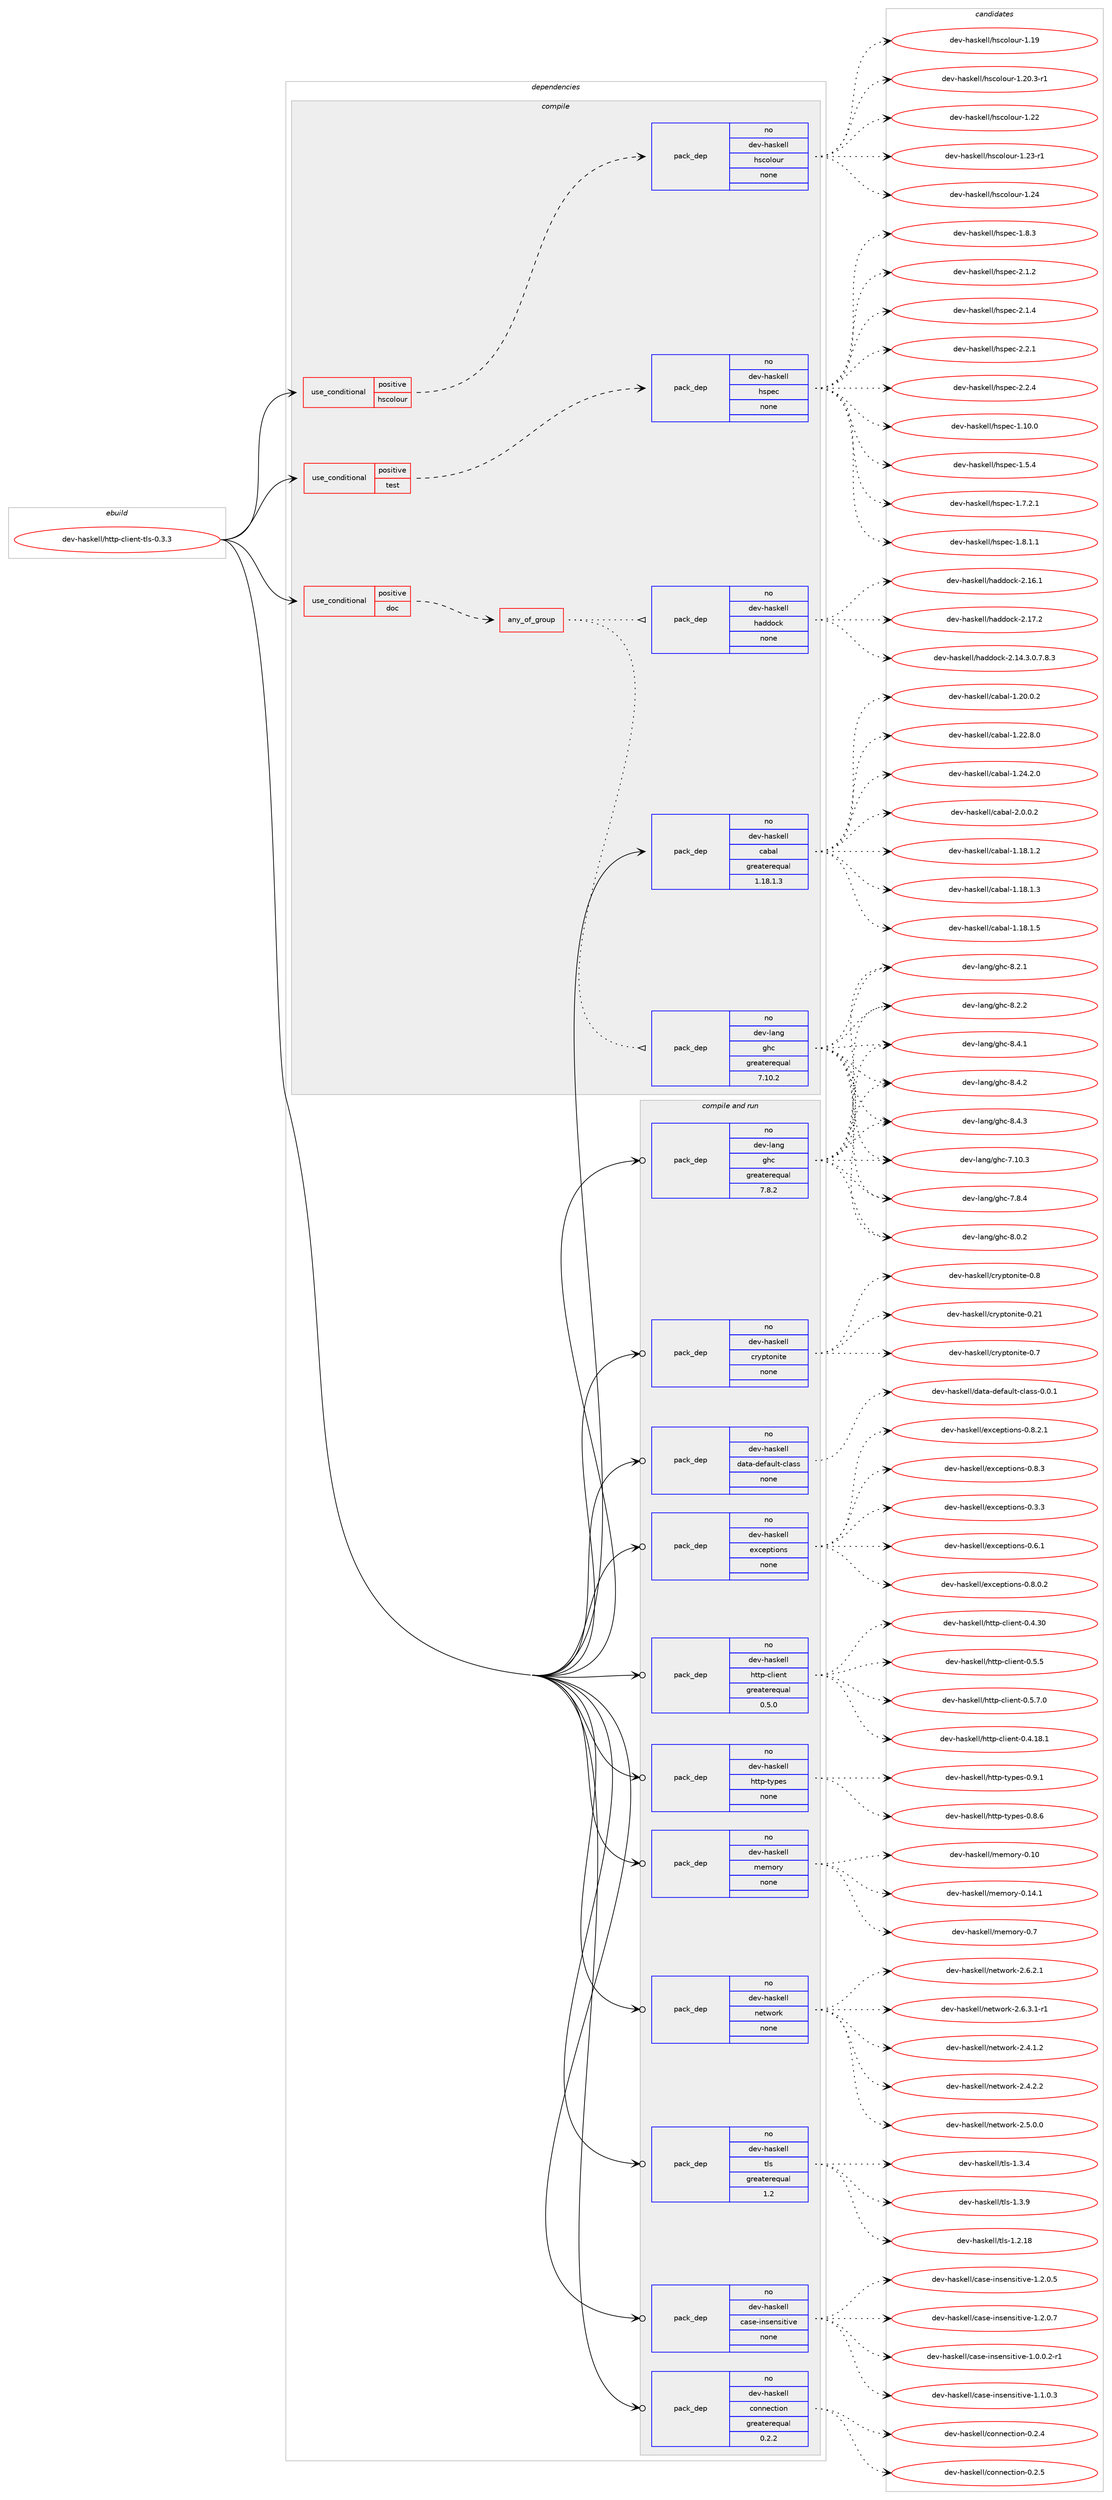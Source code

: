 digraph prolog {

# *************
# Graph options
# *************

newrank=true;
concentrate=true;
compound=true;
graph [rankdir=LR,fontname=Helvetica,fontsize=10,ranksep=1.5];#, ranksep=2.5, nodesep=0.2];
edge  [arrowhead=vee];
node  [fontname=Helvetica,fontsize=10];

# **********
# The ebuild
# **********

subgraph cluster_leftcol {
color=gray;
rank=same;
label=<<i>ebuild</i>>;
id [label="dev-haskell/http-client-tls-0.3.3", color=red, width=4, href="../dev-haskell/http-client-tls-0.3.3.svg"];
}

# ****************
# The dependencies
# ****************

subgraph cluster_midcol {
color=gray;
label=<<i>dependencies</i>>;
subgraph cluster_compile {
fillcolor="#eeeeee";
style=filled;
label=<<i>compile</i>>;
subgraph cond360165 {
dependency1336213 [label=<<TABLE BORDER="0" CELLBORDER="1" CELLSPACING="0" CELLPADDING="4"><TR><TD ROWSPAN="3" CELLPADDING="10">use_conditional</TD></TR><TR><TD>positive</TD></TR><TR><TD>doc</TD></TR></TABLE>>, shape=none, color=red];
subgraph any21102 {
dependency1336214 [label=<<TABLE BORDER="0" CELLBORDER="1" CELLSPACING="0" CELLPADDING="4"><TR><TD CELLPADDING="10">any_of_group</TD></TR></TABLE>>, shape=none, color=red];subgraph pack954394 {
dependency1336215 [label=<<TABLE BORDER="0" CELLBORDER="1" CELLSPACING="0" CELLPADDING="4" WIDTH="220"><TR><TD ROWSPAN="6" CELLPADDING="30">pack_dep</TD></TR><TR><TD WIDTH="110">no</TD></TR><TR><TD>dev-haskell</TD></TR><TR><TD>haddock</TD></TR><TR><TD>none</TD></TR><TR><TD></TD></TR></TABLE>>, shape=none, color=blue];
}
dependency1336214:e -> dependency1336215:w [weight=20,style="dotted",arrowhead="oinv"];
subgraph pack954395 {
dependency1336216 [label=<<TABLE BORDER="0" CELLBORDER="1" CELLSPACING="0" CELLPADDING="4" WIDTH="220"><TR><TD ROWSPAN="6" CELLPADDING="30">pack_dep</TD></TR><TR><TD WIDTH="110">no</TD></TR><TR><TD>dev-lang</TD></TR><TR><TD>ghc</TD></TR><TR><TD>greaterequal</TD></TR><TR><TD>7.10.2</TD></TR></TABLE>>, shape=none, color=blue];
}
dependency1336214:e -> dependency1336216:w [weight=20,style="dotted",arrowhead="oinv"];
}
dependency1336213:e -> dependency1336214:w [weight=20,style="dashed",arrowhead="vee"];
}
id:e -> dependency1336213:w [weight=20,style="solid",arrowhead="vee"];
subgraph cond360166 {
dependency1336217 [label=<<TABLE BORDER="0" CELLBORDER="1" CELLSPACING="0" CELLPADDING="4"><TR><TD ROWSPAN="3" CELLPADDING="10">use_conditional</TD></TR><TR><TD>positive</TD></TR><TR><TD>hscolour</TD></TR></TABLE>>, shape=none, color=red];
subgraph pack954396 {
dependency1336218 [label=<<TABLE BORDER="0" CELLBORDER="1" CELLSPACING="0" CELLPADDING="4" WIDTH="220"><TR><TD ROWSPAN="6" CELLPADDING="30">pack_dep</TD></TR><TR><TD WIDTH="110">no</TD></TR><TR><TD>dev-haskell</TD></TR><TR><TD>hscolour</TD></TR><TR><TD>none</TD></TR><TR><TD></TD></TR></TABLE>>, shape=none, color=blue];
}
dependency1336217:e -> dependency1336218:w [weight=20,style="dashed",arrowhead="vee"];
}
id:e -> dependency1336217:w [weight=20,style="solid",arrowhead="vee"];
subgraph cond360167 {
dependency1336219 [label=<<TABLE BORDER="0" CELLBORDER="1" CELLSPACING="0" CELLPADDING="4"><TR><TD ROWSPAN="3" CELLPADDING="10">use_conditional</TD></TR><TR><TD>positive</TD></TR><TR><TD>test</TD></TR></TABLE>>, shape=none, color=red];
subgraph pack954397 {
dependency1336220 [label=<<TABLE BORDER="0" CELLBORDER="1" CELLSPACING="0" CELLPADDING="4" WIDTH="220"><TR><TD ROWSPAN="6" CELLPADDING="30">pack_dep</TD></TR><TR><TD WIDTH="110">no</TD></TR><TR><TD>dev-haskell</TD></TR><TR><TD>hspec</TD></TR><TR><TD>none</TD></TR><TR><TD></TD></TR></TABLE>>, shape=none, color=blue];
}
dependency1336219:e -> dependency1336220:w [weight=20,style="dashed",arrowhead="vee"];
}
id:e -> dependency1336219:w [weight=20,style="solid",arrowhead="vee"];
subgraph pack954398 {
dependency1336221 [label=<<TABLE BORDER="0" CELLBORDER="1" CELLSPACING="0" CELLPADDING="4" WIDTH="220"><TR><TD ROWSPAN="6" CELLPADDING="30">pack_dep</TD></TR><TR><TD WIDTH="110">no</TD></TR><TR><TD>dev-haskell</TD></TR><TR><TD>cabal</TD></TR><TR><TD>greaterequal</TD></TR><TR><TD>1.18.1.3</TD></TR></TABLE>>, shape=none, color=blue];
}
id:e -> dependency1336221:w [weight=20,style="solid",arrowhead="vee"];
}
subgraph cluster_compileandrun {
fillcolor="#eeeeee";
style=filled;
label=<<i>compile and run</i>>;
subgraph pack954399 {
dependency1336222 [label=<<TABLE BORDER="0" CELLBORDER="1" CELLSPACING="0" CELLPADDING="4" WIDTH="220"><TR><TD ROWSPAN="6" CELLPADDING="30">pack_dep</TD></TR><TR><TD WIDTH="110">no</TD></TR><TR><TD>dev-haskell</TD></TR><TR><TD>case-insensitive</TD></TR><TR><TD>none</TD></TR><TR><TD></TD></TR></TABLE>>, shape=none, color=blue];
}
id:e -> dependency1336222:w [weight=20,style="solid",arrowhead="odotvee"];
subgraph pack954400 {
dependency1336223 [label=<<TABLE BORDER="0" CELLBORDER="1" CELLSPACING="0" CELLPADDING="4" WIDTH="220"><TR><TD ROWSPAN="6" CELLPADDING="30">pack_dep</TD></TR><TR><TD WIDTH="110">no</TD></TR><TR><TD>dev-haskell</TD></TR><TR><TD>connection</TD></TR><TR><TD>greaterequal</TD></TR><TR><TD>0.2.2</TD></TR></TABLE>>, shape=none, color=blue];
}
id:e -> dependency1336223:w [weight=20,style="solid",arrowhead="odotvee"];
subgraph pack954401 {
dependency1336224 [label=<<TABLE BORDER="0" CELLBORDER="1" CELLSPACING="0" CELLPADDING="4" WIDTH="220"><TR><TD ROWSPAN="6" CELLPADDING="30">pack_dep</TD></TR><TR><TD WIDTH="110">no</TD></TR><TR><TD>dev-haskell</TD></TR><TR><TD>cryptonite</TD></TR><TR><TD>none</TD></TR><TR><TD></TD></TR></TABLE>>, shape=none, color=blue];
}
id:e -> dependency1336224:w [weight=20,style="solid",arrowhead="odotvee"];
subgraph pack954402 {
dependency1336225 [label=<<TABLE BORDER="0" CELLBORDER="1" CELLSPACING="0" CELLPADDING="4" WIDTH="220"><TR><TD ROWSPAN="6" CELLPADDING="30">pack_dep</TD></TR><TR><TD WIDTH="110">no</TD></TR><TR><TD>dev-haskell</TD></TR><TR><TD>data-default-class</TD></TR><TR><TD>none</TD></TR><TR><TD></TD></TR></TABLE>>, shape=none, color=blue];
}
id:e -> dependency1336225:w [weight=20,style="solid",arrowhead="odotvee"];
subgraph pack954403 {
dependency1336226 [label=<<TABLE BORDER="0" CELLBORDER="1" CELLSPACING="0" CELLPADDING="4" WIDTH="220"><TR><TD ROWSPAN="6" CELLPADDING="30">pack_dep</TD></TR><TR><TD WIDTH="110">no</TD></TR><TR><TD>dev-haskell</TD></TR><TR><TD>exceptions</TD></TR><TR><TD>none</TD></TR><TR><TD></TD></TR></TABLE>>, shape=none, color=blue];
}
id:e -> dependency1336226:w [weight=20,style="solid",arrowhead="odotvee"];
subgraph pack954404 {
dependency1336227 [label=<<TABLE BORDER="0" CELLBORDER="1" CELLSPACING="0" CELLPADDING="4" WIDTH="220"><TR><TD ROWSPAN="6" CELLPADDING="30">pack_dep</TD></TR><TR><TD WIDTH="110">no</TD></TR><TR><TD>dev-haskell</TD></TR><TR><TD>http-client</TD></TR><TR><TD>greaterequal</TD></TR><TR><TD>0.5.0</TD></TR></TABLE>>, shape=none, color=blue];
}
id:e -> dependency1336227:w [weight=20,style="solid",arrowhead="odotvee"];
subgraph pack954405 {
dependency1336228 [label=<<TABLE BORDER="0" CELLBORDER="1" CELLSPACING="0" CELLPADDING="4" WIDTH="220"><TR><TD ROWSPAN="6" CELLPADDING="30">pack_dep</TD></TR><TR><TD WIDTH="110">no</TD></TR><TR><TD>dev-haskell</TD></TR><TR><TD>http-types</TD></TR><TR><TD>none</TD></TR><TR><TD></TD></TR></TABLE>>, shape=none, color=blue];
}
id:e -> dependency1336228:w [weight=20,style="solid",arrowhead="odotvee"];
subgraph pack954406 {
dependency1336229 [label=<<TABLE BORDER="0" CELLBORDER="1" CELLSPACING="0" CELLPADDING="4" WIDTH="220"><TR><TD ROWSPAN="6" CELLPADDING="30">pack_dep</TD></TR><TR><TD WIDTH="110">no</TD></TR><TR><TD>dev-haskell</TD></TR><TR><TD>memory</TD></TR><TR><TD>none</TD></TR><TR><TD></TD></TR></TABLE>>, shape=none, color=blue];
}
id:e -> dependency1336229:w [weight=20,style="solid",arrowhead="odotvee"];
subgraph pack954407 {
dependency1336230 [label=<<TABLE BORDER="0" CELLBORDER="1" CELLSPACING="0" CELLPADDING="4" WIDTH="220"><TR><TD ROWSPAN="6" CELLPADDING="30">pack_dep</TD></TR><TR><TD WIDTH="110">no</TD></TR><TR><TD>dev-haskell</TD></TR><TR><TD>network</TD></TR><TR><TD>none</TD></TR><TR><TD></TD></TR></TABLE>>, shape=none, color=blue];
}
id:e -> dependency1336230:w [weight=20,style="solid",arrowhead="odotvee"];
subgraph pack954408 {
dependency1336231 [label=<<TABLE BORDER="0" CELLBORDER="1" CELLSPACING="0" CELLPADDING="4" WIDTH="220"><TR><TD ROWSPAN="6" CELLPADDING="30">pack_dep</TD></TR><TR><TD WIDTH="110">no</TD></TR><TR><TD>dev-haskell</TD></TR><TR><TD>tls</TD></TR><TR><TD>greaterequal</TD></TR><TR><TD>1.2</TD></TR></TABLE>>, shape=none, color=blue];
}
id:e -> dependency1336231:w [weight=20,style="solid",arrowhead="odotvee"];
subgraph pack954409 {
dependency1336232 [label=<<TABLE BORDER="0" CELLBORDER="1" CELLSPACING="0" CELLPADDING="4" WIDTH="220"><TR><TD ROWSPAN="6" CELLPADDING="30">pack_dep</TD></TR><TR><TD WIDTH="110">no</TD></TR><TR><TD>dev-lang</TD></TR><TR><TD>ghc</TD></TR><TR><TD>greaterequal</TD></TR><TR><TD>7.8.2</TD></TR></TABLE>>, shape=none, color=blue];
}
id:e -> dependency1336232:w [weight=20,style="solid",arrowhead="odotvee"];
}
subgraph cluster_run {
fillcolor="#eeeeee";
style=filled;
label=<<i>run</i>>;
}
}

# **************
# The candidates
# **************

subgraph cluster_choices {
rank=same;
color=gray;
label=<<i>candidates</i>>;

subgraph choice954394 {
color=black;
nodesep=1;
choice1001011184510497115107101108108471049710010011199107455046495246514648465546564651 [label="dev-haskell/haddock-2.14.3.0.7.8.3", color=red, width=4,href="../dev-haskell/haddock-2.14.3.0.7.8.3.svg"];
choice100101118451049711510710110810847104971001001119910745504649544649 [label="dev-haskell/haddock-2.16.1", color=red, width=4,href="../dev-haskell/haddock-2.16.1.svg"];
choice100101118451049711510710110810847104971001001119910745504649554650 [label="dev-haskell/haddock-2.17.2", color=red, width=4,href="../dev-haskell/haddock-2.17.2.svg"];
dependency1336215:e -> choice1001011184510497115107101108108471049710010011199107455046495246514648465546564651:w [style=dotted,weight="100"];
dependency1336215:e -> choice100101118451049711510710110810847104971001001119910745504649544649:w [style=dotted,weight="100"];
dependency1336215:e -> choice100101118451049711510710110810847104971001001119910745504649554650:w [style=dotted,weight="100"];
}
subgraph choice954395 {
color=black;
nodesep=1;
choice1001011184510897110103471031049945554649484651 [label="dev-lang/ghc-7.10.3", color=red, width=4,href="../dev-lang/ghc-7.10.3.svg"];
choice10010111845108971101034710310499455546564652 [label="dev-lang/ghc-7.8.4", color=red, width=4,href="../dev-lang/ghc-7.8.4.svg"];
choice10010111845108971101034710310499455646484650 [label="dev-lang/ghc-8.0.2", color=red, width=4,href="../dev-lang/ghc-8.0.2.svg"];
choice10010111845108971101034710310499455646504649 [label="dev-lang/ghc-8.2.1", color=red, width=4,href="../dev-lang/ghc-8.2.1.svg"];
choice10010111845108971101034710310499455646504650 [label="dev-lang/ghc-8.2.2", color=red, width=4,href="../dev-lang/ghc-8.2.2.svg"];
choice10010111845108971101034710310499455646524649 [label="dev-lang/ghc-8.4.1", color=red, width=4,href="../dev-lang/ghc-8.4.1.svg"];
choice10010111845108971101034710310499455646524650 [label="dev-lang/ghc-8.4.2", color=red, width=4,href="../dev-lang/ghc-8.4.2.svg"];
choice10010111845108971101034710310499455646524651 [label="dev-lang/ghc-8.4.3", color=red, width=4,href="../dev-lang/ghc-8.4.3.svg"];
dependency1336216:e -> choice1001011184510897110103471031049945554649484651:w [style=dotted,weight="100"];
dependency1336216:e -> choice10010111845108971101034710310499455546564652:w [style=dotted,weight="100"];
dependency1336216:e -> choice10010111845108971101034710310499455646484650:w [style=dotted,weight="100"];
dependency1336216:e -> choice10010111845108971101034710310499455646504649:w [style=dotted,weight="100"];
dependency1336216:e -> choice10010111845108971101034710310499455646504650:w [style=dotted,weight="100"];
dependency1336216:e -> choice10010111845108971101034710310499455646524649:w [style=dotted,weight="100"];
dependency1336216:e -> choice10010111845108971101034710310499455646524650:w [style=dotted,weight="100"];
dependency1336216:e -> choice10010111845108971101034710310499455646524651:w [style=dotted,weight="100"];
}
subgraph choice954396 {
color=black;
nodesep=1;
choice100101118451049711510710110810847104115991111081111171144549464957 [label="dev-haskell/hscolour-1.19", color=red, width=4,href="../dev-haskell/hscolour-1.19.svg"];
choice10010111845104971151071011081084710411599111108111117114454946504846514511449 [label="dev-haskell/hscolour-1.20.3-r1", color=red, width=4,href="../dev-haskell/hscolour-1.20.3-r1.svg"];
choice100101118451049711510710110810847104115991111081111171144549465050 [label="dev-haskell/hscolour-1.22", color=red, width=4,href="../dev-haskell/hscolour-1.22.svg"];
choice1001011184510497115107101108108471041159911110811111711445494650514511449 [label="dev-haskell/hscolour-1.23-r1", color=red, width=4,href="../dev-haskell/hscolour-1.23-r1.svg"];
choice100101118451049711510710110810847104115991111081111171144549465052 [label="dev-haskell/hscolour-1.24", color=red, width=4,href="../dev-haskell/hscolour-1.24.svg"];
dependency1336218:e -> choice100101118451049711510710110810847104115991111081111171144549464957:w [style=dotted,weight="100"];
dependency1336218:e -> choice10010111845104971151071011081084710411599111108111117114454946504846514511449:w [style=dotted,weight="100"];
dependency1336218:e -> choice100101118451049711510710110810847104115991111081111171144549465050:w [style=dotted,weight="100"];
dependency1336218:e -> choice1001011184510497115107101108108471041159911110811111711445494650514511449:w [style=dotted,weight="100"];
dependency1336218:e -> choice100101118451049711510710110810847104115991111081111171144549465052:w [style=dotted,weight="100"];
}
subgraph choice954397 {
color=black;
nodesep=1;
choice1001011184510497115107101108108471041151121019945494649484648 [label="dev-haskell/hspec-1.10.0", color=red, width=4,href="../dev-haskell/hspec-1.10.0.svg"];
choice10010111845104971151071011081084710411511210199454946534652 [label="dev-haskell/hspec-1.5.4", color=red, width=4,href="../dev-haskell/hspec-1.5.4.svg"];
choice100101118451049711510710110810847104115112101994549465546504649 [label="dev-haskell/hspec-1.7.2.1", color=red, width=4,href="../dev-haskell/hspec-1.7.2.1.svg"];
choice100101118451049711510710110810847104115112101994549465646494649 [label="dev-haskell/hspec-1.8.1.1", color=red, width=4,href="../dev-haskell/hspec-1.8.1.1.svg"];
choice10010111845104971151071011081084710411511210199454946564651 [label="dev-haskell/hspec-1.8.3", color=red, width=4,href="../dev-haskell/hspec-1.8.3.svg"];
choice10010111845104971151071011081084710411511210199455046494650 [label="dev-haskell/hspec-2.1.2", color=red, width=4,href="../dev-haskell/hspec-2.1.2.svg"];
choice10010111845104971151071011081084710411511210199455046494652 [label="dev-haskell/hspec-2.1.4", color=red, width=4,href="../dev-haskell/hspec-2.1.4.svg"];
choice10010111845104971151071011081084710411511210199455046504649 [label="dev-haskell/hspec-2.2.1", color=red, width=4,href="../dev-haskell/hspec-2.2.1.svg"];
choice10010111845104971151071011081084710411511210199455046504652 [label="dev-haskell/hspec-2.2.4", color=red, width=4,href="../dev-haskell/hspec-2.2.4.svg"];
dependency1336220:e -> choice1001011184510497115107101108108471041151121019945494649484648:w [style=dotted,weight="100"];
dependency1336220:e -> choice10010111845104971151071011081084710411511210199454946534652:w [style=dotted,weight="100"];
dependency1336220:e -> choice100101118451049711510710110810847104115112101994549465546504649:w [style=dotted,weight="100"];
dependency1336220:e -> choice100101118451049711510710110810847104115112101994549465646494649:w [style=dotted,weight="100"];
dependency1336220:e -> choice10010111845104971151071011081084710411511210199454946564651:w [style=dotted,weight="100"];
dependency1336220:e -> choice10010111845104971151071011081084710411511210199455046494650:w [style=dotted,weight="100"];
dependency1336220:e -> choice10010111845104971151071011081084710411511210199455046494652:w [style=dotted,weight="100"];
dependency1336220:e -> choice10010111845104971151071011081084710411511210199455046504649:w [style=dotted,weight="100"];
dependency1336220:e -> choice10010111845104971151071011081084710411511210199455046504652:w [style=dotted,weight="100"];
}
subgraph choice954398 {
color=black;
nodesep=1;
choice10010111845104971151071011081084799979897108454946495646494650 [label="dev-haskell/cabal-1.18.1.2", color=red, width=4,href="../dev-haskell/cabal-1.18.1.2.svg"];
choice10010111845104971151071011081084799979897108454946495646494651 [label="dev-haskell/cabal-1.18.1.3", color=red, width=4,href="../dev-haskell/cabal-1.18.1.3.svg"];
choice10010111845104971151071011081084799979897108454946495646494653 [label="dev-haskell/cabal-1.18.1.5", color=red, width=4,href="../dev-haskell/cabal-1.18.1.5.svg"];
choice10010111845104971151071011081084799979897108454946504846484650 [label="dev-haskell/cabal-1.20.0.2", color=red, width=4,href="../dev-haskell/cabal-1.20.0.2.svg"];
choice10010111845104971151071011081084799979897108454946505046564648 [label="dev-haskell/cabal-1.22.8.0", color=red, width=4,href="../dev-haskell/cabal-1.22.8.0.svg"];
choice10010111845104971151071011081084799979897108454946505246504648 [label="dev-haskell/cabal-1.24.2.0", color=red, width=4,href="../dev-haskell/cabal-1.24.2.0.svg"];
choice100101118451049711510710110810847999798971084550464846484650 [label="dev-haskell/cabal-2.0.0.2", color=red, width=4,href="../dev-haskell/cabal-2.0.0.2.svg"];
dependency1336221:e -> choice10010111845104971151071011081084799979897108454946495646494650:w [style=dotted,weight="100"];
dependency1336221:e -> choice10010111845104971151071011081084799979897108454946495646494651:w [style=dotted,weight="100"];
dependency1336221:e -> choice10010111845104971151071011081084799979897108454946495646494653:w [style=dotted,weight="100"];
dependency1336221:e -> choice10010111845104971151071011081084799979897108454946504846484650:w [style=dotted,weight="100"];
dependency1336221:e -> choice10010111845104971151071011081084799979897108454946505046564648:w [style=dotted,weight="100"];
dependency1336221:e -> choice10010111845104971151071011081084799979897108454946505246504648:w [style=dotted,weight="100"];
dependency1336221:e -> choice100101118451049711510710110810847999798971084550464846484650:w [style=dotted,weight="100"];
}
subgraph choice954399 {
color=black;
nodesep=1;
choice10010111845104971151071011081084799971151014510511011510111011510511610511810145494648464846504511449 [label="dev-haskell/case-insensitive-1.0.0.2-r1", color=red, width=4,href="../dev-haskell/case-insensitive-1.0.0.2-r1.svg"];
choice1001011184510497115107101108108479997115101451051101151011101151051161051181014549464946484651 [label="dev-haskell/case-insensitive-1.1.0.3", color=red, width=4,href="../dev-haskell/case-insensitive-1.1.0.3.svg"];
choice1001011184510497115107101108108479997115101451051101151011101151051161051181014549465046484653 [label="dev-haskell/case-insensitive-1.2.0.5", color=red, width=4,href="../dev-haskell/case-insensitive-1.2.0.5.svg"];
choice1001011184510497115107101108108479997115101451051101151011101151051161051181014549465046484655 [label="dev-haskell/case-insensitive-1.2.0.7", color=red, width=4,href="../dev-haskell/case-insensitive-1.2.0.7.svg"];
dependency1336222:e -> choice10010111845104971151071011081084799971151014510511011510111011510511610511810145494648464846504511449:w [style=dotted,weight="100"];
dependency1336222:e -> choice1001011184510497115107101108108479997115101451051101151011101151051161051181014549464946484651:w [style=dotted,weight="100"];
dependency1336222:e -> choice1001011184510497115107101108108479997115101451051101151011101151051161051181014549465046484653:w [style=dotted,weight="100"];
dependency1336222:e -> choice1001011184510497115107101108108479997115101451051101151011101151051161051181014549465046484655:w [style=dotted,weight="100"];
}
subgraph choice954400 {
color=black;
nodesep=1;
choice1001011184510497115107101108108479911111011010199116105111110454846504652 [label="dev-haskell/connection-0.2.4", color=red, width=4,href="../dev-haskell/connection-0.2.4.svg"];
choice1001011184510497115107101108108479911111011010199116105111110454846504653 [label="dev-haskell/connection-0.2.5", color=red, width=4,href="../dev-haskell/connection-0.2.5.svg"];
dependency1336223:e -> choice1001011184510497115107101108108479911111011010199116105111110454846504652:w [style=dotted,weight="100"];
dependency1336223:e -> choice1001011184510497115107101108108479911111011010199116105111110454846504653:w [style=dotted,weight="100"];
}
subgraph choice954401 {
color=black;
nodesep=1;
choice100101118451049711510710110810847991141211121161111101051161014548465049 [label="dev-haskell/cryptonite-0.21", color=red, width=4,href="../dev-haskell/cryptonite-0.21.svg"];
choice1001011184510497115107101108108479911412111211611111010511610145484655 [label="dev-haskell/cryptonite-0.7", color=red, width=4,href="../dev-haskell/cryptonite-0.7.svg"];
choice1001011184510497115107101108108479911412111211611111010511610145484656 [label="dev-haskell/cryptonite-0.8", color=red, width=4,href="../dev-haskell/cryptonite-0.8.svg"];
dependency1336224:e -> choice100101118451049711510710110810847991141211121161111101051161014548465049:w [style=dotted,weight="100"];
dependency1336224:e -> choice1001011184510497115107101108108479911412111211611111010511610145484655:w [style=dotted,weight="100"];
dependency1336224:e -> choice1001011184510497115107101108108479911412111211611111010511610145484656:w [style=dotted,weight="100"];
}
subgraph choice954402 {
color=black;
nodesep=1;
choice10010111845104971151071011081084710097116974510010110297117108116459910897115115454846484649 [label="dev-haskell/data-default-class-0.0.1", color=red, width=4,href="../dev-haskell/data-default-class-0.0.1.svg"];
dependency1336225:e -> choice10010111845104971151071011081084710097116974510010110297117108116459910897115115454846484649:w [style=dotted,weight="100"];
}
subgraph choice954403 {
color=black;
nodesep=1;
choice10010111845104971151071011081084710112099101112116105111110115454846514651 [label="dev-haskell/exceptions-0.3.3", color=red, width=4,href="../dev-haskell/exceptions-0.3.3.svg"];
choice10010111845104971151071011081084710112099101112116105111110115454846544649 [label="dev-haskell/exceptions-0.6.1", color=red, width=4,href="../dev-haskell/exceptions-0.6.1.svg"];
choice100101118451049711510710110810847101120991011121161051111101154548465646484650 [label="dev-haskell/exceptions-0.8.0.2", color=red, width=4,href="../dev-haskell/exceptions-0.8.0.2.svg"];
choice100101118451049711510710110810847101120991011121161051111101154548465646504649 [label="dev-haskell/exceptions-0.8.2.1", color=red, width=4,href="../dev-haskell/exceptions-0.8.2.1.svg"];
choice10010111845104971151071011081084710112099101112116105111110115454846564651 [label="dev-haskell/exceptions-0.8.3", color=red, width=4,href="../dev-haskell/exceptions-0.8.3.svg"];
dependency1336226:e -> choice10010111845104971151071011081084710112099101112116105111110115454846514651:w [style=dotted,weight="100"];
dependency1336226:e -> choice10010111845104971151071011081084710112099101112116105111110115454846544649:w [style=dotted,weight="100"];
dependency1336226:e -> choice100101118451049711510710110810847101120991011121161051111101154548465646484650:w [style=dotted,weight="100"];
dependency1336226:e -> choice100101118451049711510710110810847101120991011121161051111101154548465646504649:w [style=dotted,weight="100"];
dependency1336226:e -> choice10010111845104971151071011081084710112099101112116105111110115454846564651:w [style=dotted,weight="100"];
}
subgraph choice954404 {
color=black;
nodesep=1;
choice1001011184510497115107101108108471041161161124599108105101110116454846524649564649 [label="dev-haskell/http-client-0.4.18.1", color=red, width=4,href="../dev-haskell/http-client-0.4.18.1.svg"];
choice100101118451049711510710110810847104116116112459910810510111011645484652465148 [label="dev-haskell/http-client-0.4.30", color=red, width=4,href="../dev-haskell/http-client-0.4.30.svg"];
choice1001011184510497115107101108108471041161161124599108105101110116454846534653 [label="dev-haskell/http-client-0.5.5", color=red, width=4,href="../dev-haskell/http-client-0.5.5.svg"];
choice10010111845104971151071011081084710411611611245991081051011101164548465346554648 [label="dev-haskell/http-client-0.5.7.0", color=red, width=4,href="../dev-haskell/http-client-0.5.7.0.svg"];
dependency1336227:e -> choice1001011184510497115107101108108471041161161124599108105101110116454846524649564649:w [style=dotted,weight="100"];
dependency1336227:e -> choice100101118451049711510710110810847104116116112459910810510111011645484652465148:w [style=dotted,weight="100"];
dependency1336227:e -> choice1001011184510497115107101108108471041161161124599108105101110116454846534653:w [style=dotted,weight="100"];
dependency1336227:e -> choice10010111845104971151071011081084710411611611245991081051011101164548465346554648:w [style=dotted,weight="100"];
}
subgraph choice954405 {
color=black;
nodesep=1;
choice10010111845104971151071011081084710411611611245116121112101115454846564654 [label="dev-haskell/http-types-0.8.6", color=red, width=4,href="../dev-haskell/http-types-0.8.6.svg"];
choice10010111845104971151071011081084710411611611245116121112101115454846574649 [label="dev-haskell/http-types-0.9.1", color=red, width=4,href="../dev-haskell/http-types-0.9.1.svg"];
dependency1336228:e -> choice10010111845104971151071011081084710411611611245116121112101115454846564654:w [style=dotted,weight="100"];
dependency1336228:e -> choice10010111845104971151071011081084710411611611245116121112101115454846574649:w [style=dotted,weight="100"];
}
subgraph choice954406 {
color=black;
nodesep=1;
choice1001011184510497115107101108108471091011091111141214548464948 [label="dev-haskell/memory-0.10", color=red, width=4,href="../dev-haskell/memory-0.10.svg"];
choice10010111845104971151071011081084710910110911111412145484649524649 [label="dev-haskell/memory-0.14.1", color=red, width=4,href="../dev-haskell/memory-0.14.1.svg"];
choice10010111845104971151071011081084710910110911111412145484655 [label="dev-haskell/memory-0.7", color=red, width=4,href="../dev-haskell/memory-0.7.svg"];
dependency1336229:e -> choice1001011184510497115107101108108471091011091111141214548464948:w [style=dotted,weight="100"];
dependency1336229:e -> choice10010111845104971151071011081084710910110911111412145484649524649:w [style=dotted,weight="100"];
dependency1336229:e -> choice10010111845104971151071011081084710910110911111412145484655:w [style=dotted,weight="100"];
}
subgraph choice954407 {
color=black;
nodesep=1;
choice1001011184510497115107101108108471101011161191111141074550465246494650 [label="dev-haskell/network-2.4.1.2", color=red, width=4,href="../dev-haskell/network-2.4.1.2.svg"];
choice1001011184510497115107101108108471101011161191111141074550465246504650 [label="dev-haskell/network-2.4.2.2", color=red, width=4,href="../dev-haskell/network-2.4.2.2.svg"];
choice1001011184510497115107101108108471101011161191111141074550465346484648 [label="dev-haskell/network-2.5.0.0", color=red, width=4,href="../dev-haskell/network-2.5.0.0.svg"];
choice1001011184510497115107101108108471101011161191111141074550465446504649 [label="dev-haskell/network-2.6.2.1", color=red, width=4,href="../dev-haskell/network-2.6.2.1.svg"];
choice10010111845104971151071011081084711010111611911111410745504654465146494511449 [label="dev-haskell/network-2.6.3.1-r1", color=red, width=4,href="../dev-haskell/network-2.6.3.1-r1.svg"];
dependency1336230:e -> choice1001011184510497115107101108108471101011161191111141074550465246494650:w [style=dotted,weight="100"];
dependency1336230:e -> choice1001011184510497115107101108108471101011161191111141074550465246504650:w [style=dotted,weight="100"];
dependency1336230:e -> choice1001011184510497115107101108108471101011161191111141074550465346484648:w [style=dotted,weight="100"];
dependency1336230:e -> choice1001011184510497115107101108108471101011161191111141074550465446504649:w [style=dotted,weight="100"];
dependency1336230:e -> choice10010111845104971151071011081084711010111611911111410745504654465146494511449:w [style=dotted,weight="100"];
}
subgraph choice954408 {
color=black;
nodesep=1;
choice10010111845104971151071011081084711610811545494650464956 [label="dev-haskell/tls-1.2.18", color=red, width=4,href="../dev-haskell/tls-1.2.18.svg"];
choice100101118451049711510710110810847116108115454946514652 [label="dev-haskell/tls-1.3.4", color=red, width=4,href="../dev-haskell/tls-1.3.4.svg"];
choice100101118451049711510710110810847116108115454946514657 [label="dev-haskell/tls-1.3.9", color=red, width=4,href="../dev-haskell/tls-1.3.9.svg"];
dependency1336231:e -> choice10010111845104971151071011081084711610811545494650464956:w [style=dotted,weight="100"];
dependency1336231:e -> choice100101118451049711510710110810847116108115454946514652:w [style=dotted,weight="100"];
dependency1336231:e -> choice100101118451049711510710110810847116108115454946514657:w [style=dotted,weight="100"];
}
subgraph choice954409 {
color=black;
nodesep=1;
choice1001011184510897110103471031049945554649484651 [label="dev-lang/ghc-7.10.3", color=red, width=4,href="../dev-lang/ghc-7.10.3.svg"];
choice10010111845108971101034710310499455546564652 [label="dev-lang/ghc-7.8.4", color=red, width=4,href="../dev-lang/ghc-7.8.4.svg"];
choice10010111845108971101034710310499455646484650 [label="dev-lang/ghc-8.0.2", color=red, width=4,href="../dev-lang/ghc-8.0.2.svg"];
choice10010111845108971101034710310499455646504649 [label="dev-lang/ghc-8.2.1", color=red, width=4,href="../dev-lang/ghc-8.2.1.svg"];
choice10010111845108971101034710310499455646504650 [label="dev-lang/ghc-8.2.2", color=red, width=4,href="../dev-lang/ghc-8.2.2.svg"];
choice10010111845108971101034710310499455646524649 [label="dev-lang/ghc-8.4.1", color=red, width=4,href="../dev-lang/ghc-8.4.1.svg"];
choice10010111845108971101034710310499455646524650 [label="dev-lang/ghc-8.4.2", color=red, width=4,href="../dev-lang/ghc-8.4.2.svg"];
choice10010111845108971101034710310499455646524651 [label="dev-lang/ghc-8.4.3", color=red, width=4,href="../dev-lang/ghc-8.4.3.svg"];
dependency1336232:e -> choice1001011184510897110103471031049945554649484651:w [style=dotted,weight="100"];
dependency1336232:e -> choice10010111845108971101034710310499455546564652:w [style=dotted,weight="100"];
dependency1336232:e -> choice10010111845108971101034710310499455646484650:w [style=dotted,weight="100"];
dependency1336232:e -> choice10010111845108971101034710310499455646504649:w [style=dotted,weight="100"];
dependency1336232:e -> choice10010111845108971101034710310499455646504650:w [style=dotted,weight="100"];
dependency1336232:e -> choice10010111845108971101034710310499455646524649:w [style=dotted,weight="100"];
dependency1336232:e -> choice10010111845108971101034710310499455646524650:w [style=dotted,weight="100"];
dependency1336232:e -> choice10010111845108971101034710310499455646524651:w [style=dotted,weight="100"];
}
}

}
